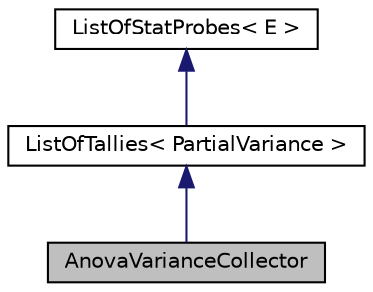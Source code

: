 digraph "AnovaVarianceCollector"
{
 // INTERACTIVE_SVG=YES
  bgcolor="transparent";
  edge [fontname="Helvetica",fontsize="10",labelfontname="Helvetica",labelfontsize="10"];
  node [fontname="Helvetica",fontsize="10",shape=record];
  Node0 [label="AnovaVarianceCollector",height=0.2,width=0.4,color="black", fillcolor="grey75", style="filled", fontcolor="black"];
  Node1 -> Node0 [dir="back",color="midnightblue",fontsize="10",style="solid",fontname="Helvetica"];
  Node1 [label="ListOfTallies\< PartialVariance \>",height=0.2,width=0.4,color="black",URL="$db/d52/classumontreal_1_1ssj_1_1stat_1_1list_1_1ListOfTallies.html",tooltip="Represents a list of tally statistical collectors. "];
  Node2 -> Node1 [dir="back",color="midnightblue",fontsize="10",style="solid",fontname="Helvetica"];
  Node2 [label="ListOfStatProbes\< E \>",height=0.2,width=0.4,color="black",URL="$dc/d24/classumontreal_1_1ssj_1_1stat_1_1list_1_1ListOfStatProbes.html"];
}
